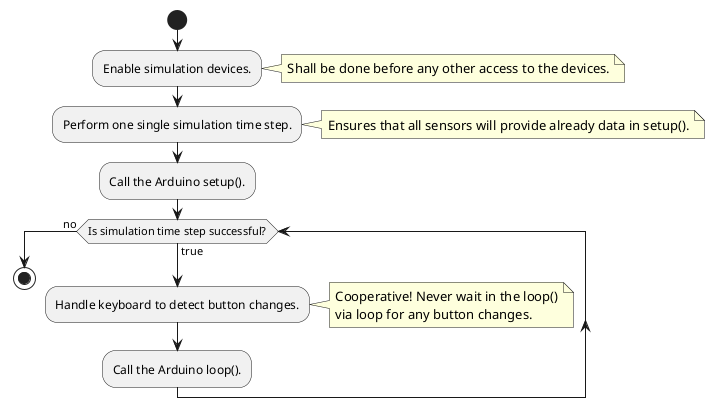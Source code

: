 @startuml MainGenericFlow

start
:Enable simulation devices.;
note right: Shall be done before any other access to the devices.
:Perform one single simulation time step.;
note right: Ensures that all sensors will provide already data in setup().
:Call the Arduino setup().;
while (Is simulation time step successful?) is (true)
    :Handle keyboard to detect button changes.;
    note right: Cooperative! Never wait in the loop()\nvia loop for any button changes.
    :Call the Arduino loop().;
endwhile (no)
stop

@enduml

